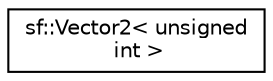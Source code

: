 digraph "Graphical Class Hierarchy"
{
  edge [fontname="Helvetica",fontsize="10",labelfontname="Helvetica",labelfontsize="10"];
  node [fontname="Helvetica",fontsize="10",shape=record];
  rankdir="LR";
  Node0 [label="sf::Vector2\< unsigned\l int \>",height=0.2,width=0.4,color="black", fillcolor="white", style="filled",URL="$classsf_1_1_vector2.html"];
}
